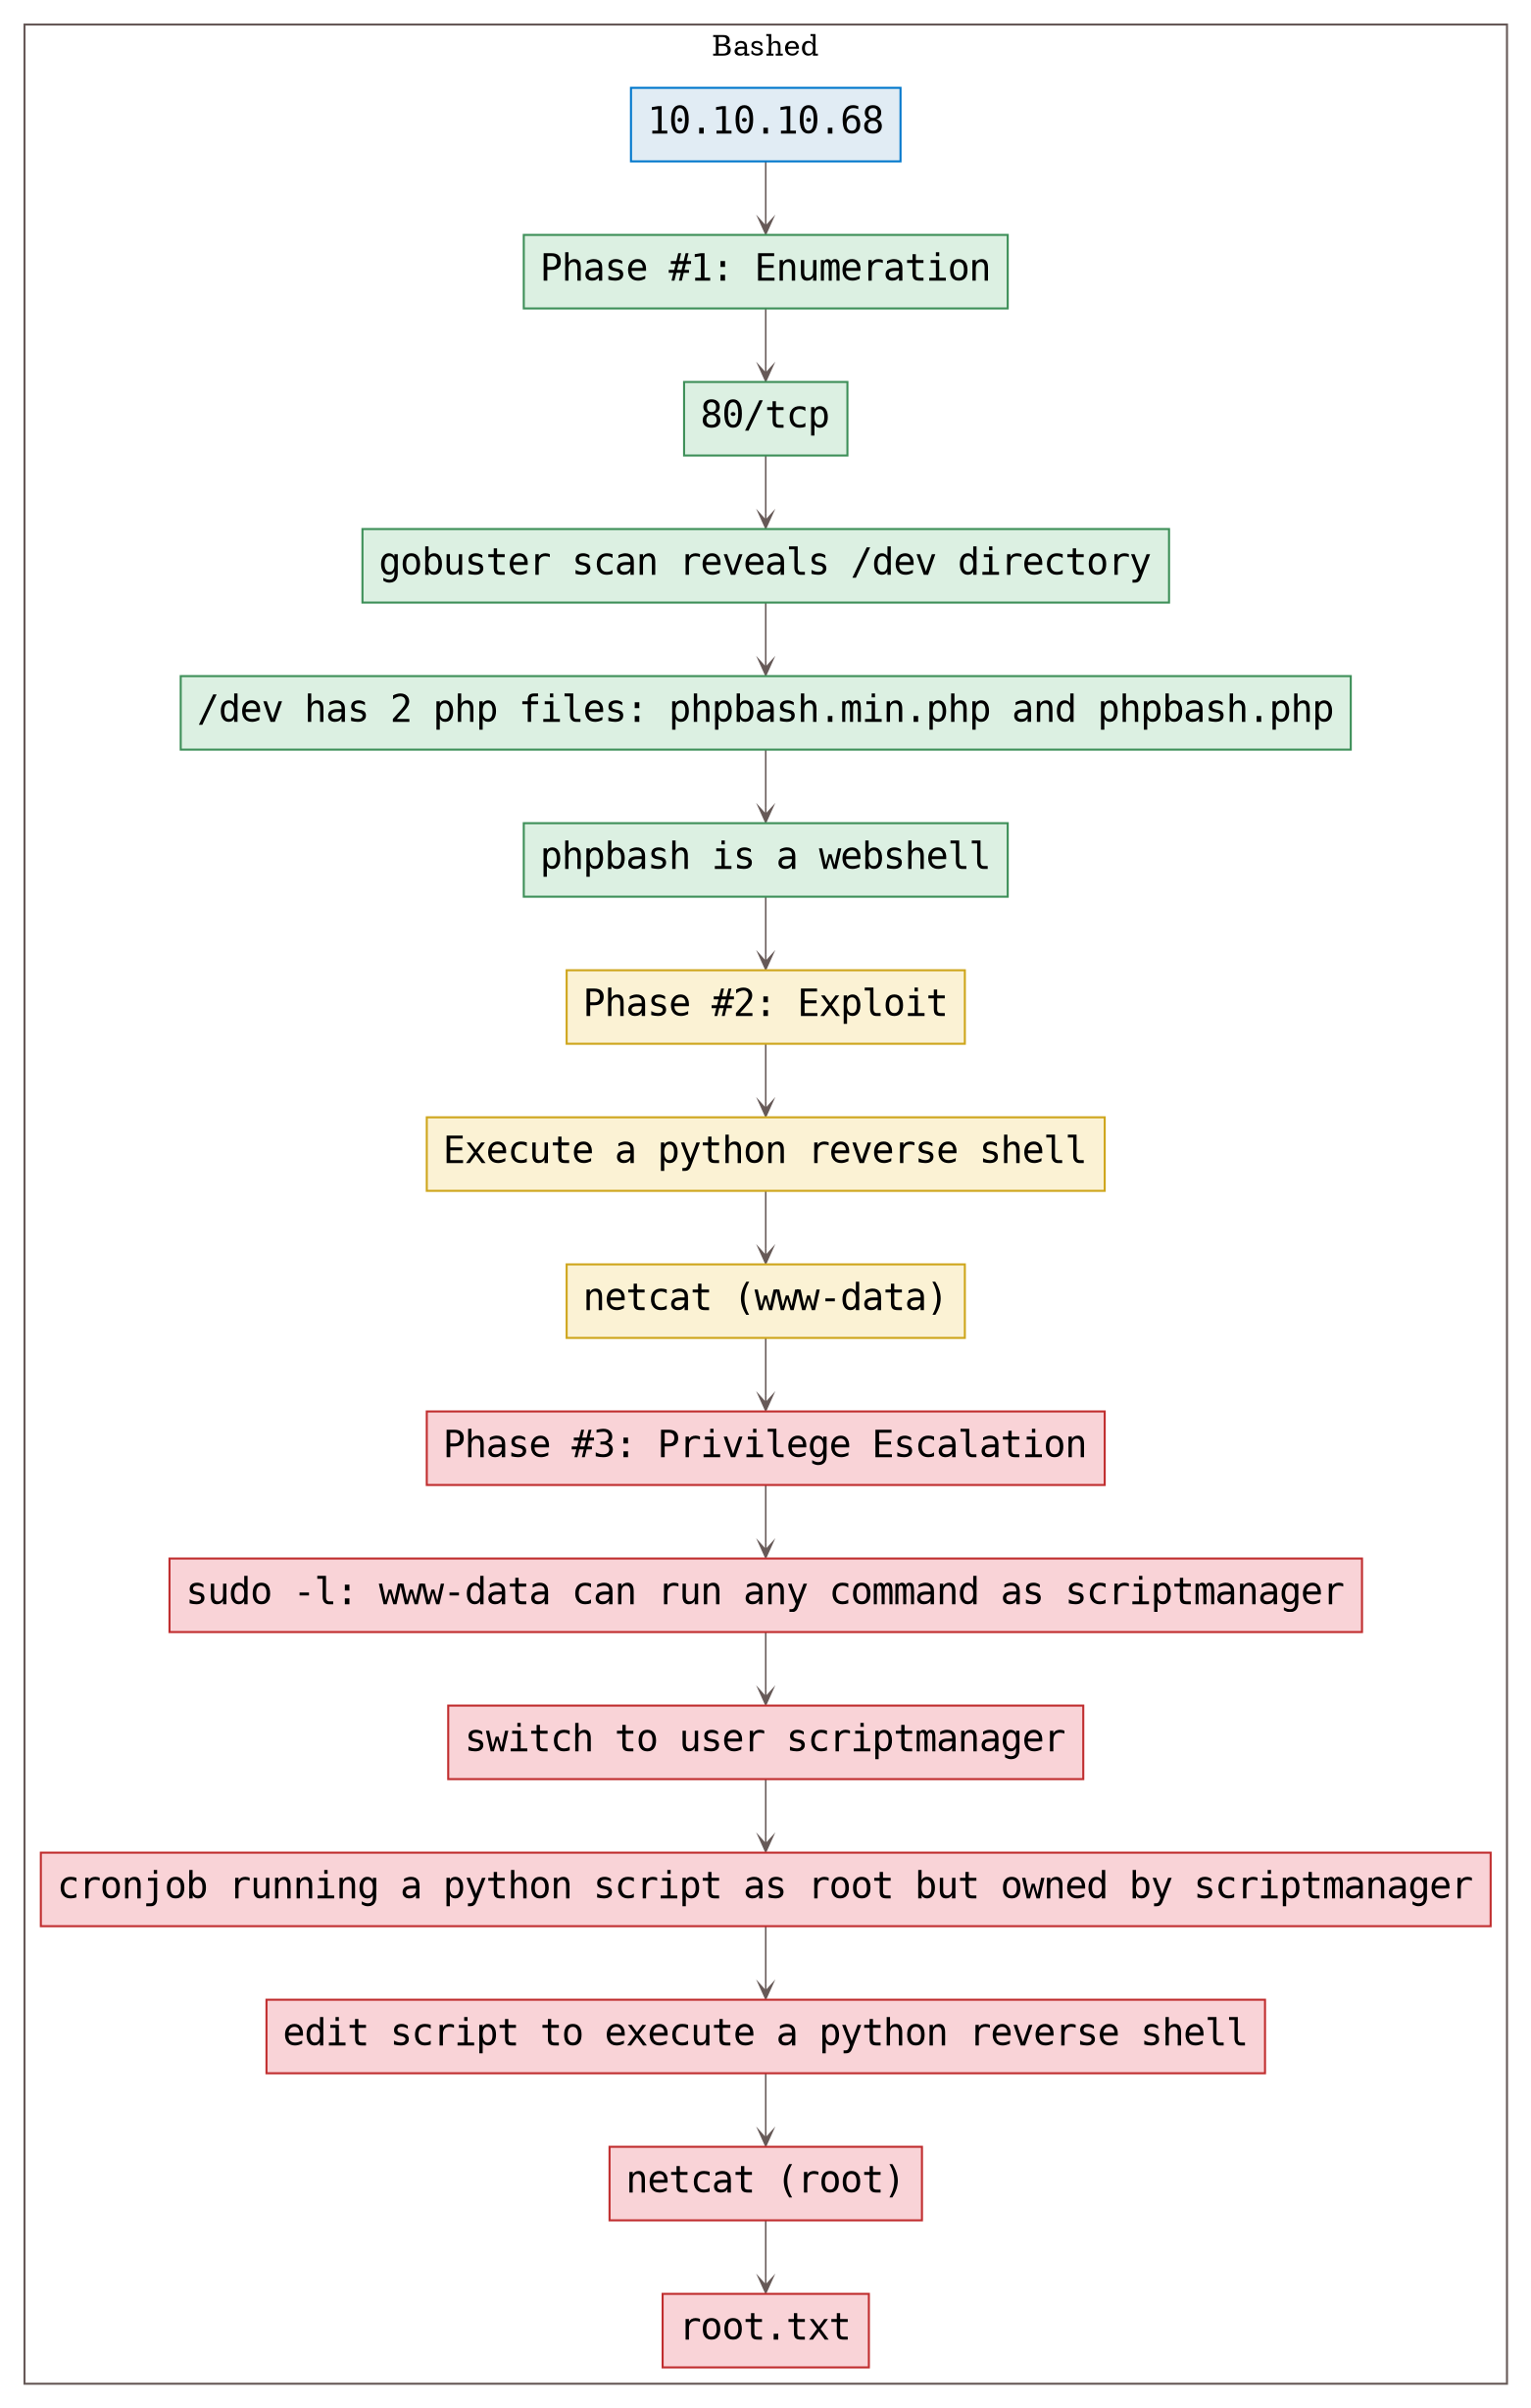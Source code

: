digraph G {
  #rankdir=LR;
  nodesdictep=1.0; splines="ortho"; K=0.6; overlap=scale; fixedsize=true; resolution=72; bgcolor="#ffffff"; outputorder="edgesfirst";
  node [fontname="courier" fontsize=18 shape=box width=0.25 fillcolor="white" style="filled,solid"];
  edge [style=solid color="#665957" penwidth=0.75 arrowhead=vee arrowsize=0.75 ];

  0[label="10.10.10.68" color="#0077cc" fillcolor="#e1ecf4" tooltip="Bashed"];
  10[label="sudo -l: www-data can run any command as scriptmanager" color="#c02d2e" fillcolor="#f9d3d7" tooltip="Phase #3:Privilege Escalation"];
  11[label="switch to user scriptmanager" color="#c02d2e" fillcolor="#f9d3d7" tooltip="Phase #3:Privilege Escalation"];
  12[label="cronjob running a python script as root but owned by scriptmanager" color="#c02d2e" fillcolor="#f9d3d7" tooltip="Phase #3:Privilege Escalation"];
  13[label="edit script to execute a python reverse shell" color="#c02d2e" fillcolor="#f9d3d7" tooltip="Phase #3:Privilege Escalation"];
  14[label="netcat (root)" color="#c02d2e" fillcolor="#f9d3d7" tooltip="Phase #3:Privilege Escalation"];
  15[label="root.txt" color="#c02d2e" fillcolor="#f9d3d7" tooltip="Phase #3:Privilege Escalation"];
  1[label="Phase #1: Enumeration" color="#3d8f58" fillcolor="#dcf0e2" tooltip="Phase #1:Enumeration"];
  2[label="80/tcp" color="#3d8f58" fillcolor="#dcf0e2" tooltip="Phase #1:Enumeration"];
  3[label="gobuster scan reveals /dev directory" color="#3d8f58" fillcolor="#dcf0e2" tooltip="Phase #1:Enumeration"];
  4[label="/dev has 2 php files: phpbash.min.php and phpbash.php" color="#3d8f58" fillcolor="#dcf0e2" tooltip="Phase #1:Enumeration"];
  5[label="phpbash is a webshell" color="#3d8f58" fillcolor="#dcf0e2" tooltip="Phase #1:Enumeration"];
  6[label="Phase #2: Exploit" color="#cea51b" fillcolor="#fbf2d4" tooltip="Phase #2:Exploitation"];
  7[label="Execute a python reverse shell" color="#cea51b" fillcolor="#fbf2d4" tooltip="Phase #2:Exploitation"];
  8[label="netcat (www-data)" color="#cea51b" fillcolor="#fbf2d4" tooltip="Phase #2:Exploitation"];
  9[label="Phase #3: Privilege Escalation" color="#c02d2e" fillcolor="#f9d3d7" tooltip="Phase #3:Privilege Escalation"];

  subgraph cluster_0 {
    node [style="filled,solid"];
    label = "Bashed";
    color = "#665957";
    0 -> 1 [color="#665957"];
    1 -> 2 [color="#665957"];
    10 -> 11 [color="#665957"];
    11 -> 12 [color="#665957"];
    12 -> 13 [color="#665957"];
    13 -> 14 [color="#665957"];
    14 -> 15 [color="#665957"];
    2 -> 3 [color="#665957"];
    3 -> 4 [color="#665957"];
    4 -> 5 [color="#665957"];
    5 -> 6 [color="#665957"];
    6 -> 7 [color="#665957"];
    7 -> 8 [color="#665957"];
    8 -> 9 [color="#665957"];
    9 -> 10 [color="#665957"];
  }
}
